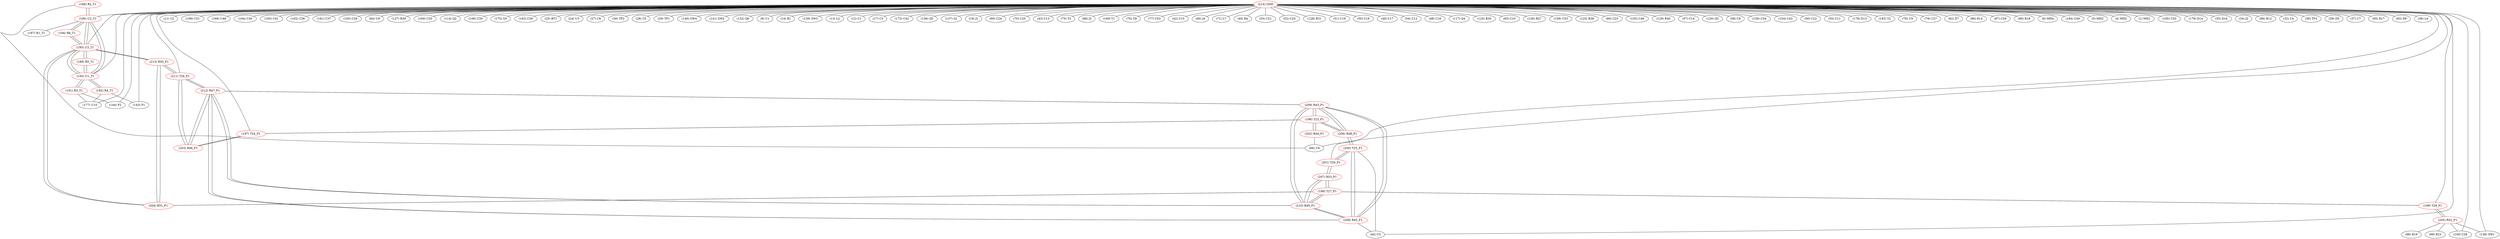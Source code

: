 graph {
	188 [label="(188) R2_T1" color=red]
	66 [label="(66) U6"]
	190 [label="(190) U2_T1"]
	189 [label="(189) R5_T1" color=red]
	195 [label="(195) U3_T1"]
	193 [label="(193) U1_T1"]
	190 [label="(190) U2_T1" color=red]
	195 [label="(195) U3_T1"]
	193 [label="(193) U1_T1"]
	188 [label="(188) R2_T1"]
	187 [label="(187) R1_T1"]
	194 [label="(194) R6_T1"]
	191 [label="(191) R3_T1" color=red]
	177 [label="(177) U10"]
	144 [label="(144) P2"]
	193 [label="(193) U1_T1"]
	192 [label="(192) R4_T1" color=red]
	177 [label="(177) U10"]
	143 [label="(143) P1"]
	193 [label="(193) U1_T1"]
	193 [label="(193) U1_T1" color=red]
	192 [label="(192) R4_T1"]
	190 [label="(190) U2_T1"]
	195 [label="(195) U3_T1"]
	189 [label="(189) R5_T1"]
	191 [label="(191) R3_T1"]
	194 [label="(194) R6_T1" color=red]
	195 [label="(195) U3_T1"]
	190 [label="(190) U2_T1"]
	195 [label="(195) U3_T1" color=red]
	194 [label="(194) R6_T1"]
	189 [label="(189) R5_T1"]
	190 [label="(190) U2_T1"]
	193 [label="(193) U1_T1"]
	204 [label="(204) R51_P1"]
	213 [label="(213) R50_P1"]
	196 [label="(196) T23_P1" color=red]
	206 [label="(206) R48_P1"]
	209 [label="(209) R43_P1"]
	197 [label="(197) T24_P1"]
	202 [label="(202) R44_P1"]
	197 [label="(197) T24_P1" color=red]
	203 [label="(203) R46_P1"]
	196 [label="(196) T23_P1"]
	198 [label="(198) T27_P1" color=red]
	204 [label="(204) R51_P1"]
	199 [label="(199) T28_P1"]
	207 [label="(207) R53_P1"]
	210 [label="(210) R49_P1"]
	199 [label="(199) T28_P1" color=red]
	205 [label="(205) R52_P1"]
	198 [label="(198) T27_P1"]
	200 [label="(200) T25_P1" color=red]
	201 [label="(201) T29_P1"]
	206 [label="(206) R48_P1"]
	208 [label="(208) R45_P1"]
	44 [label="(44) U5"]
	201 [label="(201) T29_P1" color=red]
	200 [label="(200) T25_P1"]
	207 [label="(207) R53_P1"]
	202 [label="(202) R44_P1" color=red]
	66 [label="(66) U6"]
	196 [label="(196) T23_P1"]
	203 [label="(203) R46_P1" color=red]
	211 [label="(211) T26_P1"]
	212 [label="(212) R47_P1"]
	197 [label="(197) T24_P1"]
	204 [label="(204) R51_P1" color=red]
	198 [label="(198) T27_P1"]
	213 [label="(213) R50_P1"]
	195 [label="(195) U3_T1"]
	205 [label="(205) R52_P1" color=red]
	100 [label="(100) C28"]
	138 [label="(138) SW1"]
	98 [label="(98) R19"]
	99 [label="(99) R23"]
	199 [label="(199) T28_P1"]
	206 [label="(206) R48_P1" color=red]
	200 [label="(200) T25_P1"]
	196 [label="(196) T23_P1"]
	209 [label="(209) R43_P1"]
	207 [label="(207) R53_P1" color=red]
	201 [label="(201) T29_P1"]
	198 [label="(198) T27_P1"]
	210 [label="(210) R49_P1"]
	208 [label="(208) R45_P1" color=red]
	212 [label="(212) R47_P1"]
	209 [label="(209) R43_P1"]
	210 [label="(210) R49_P1"]
	200 [label="(200) T25_P1"]
	44 [label="(44) U5"]
	209 [label="(209) R43_P1" color=red]
	206 [label="(206) R48_P1"]
	196 [label="(196) T23_P1"]
	212 [label="(212) R47_P1"]
	208 [label="(208) R45_P1"]
	210 [label="(210) R49_P1"]
	210 [label="(210) R49_P1" color=red]
	212 [label="(212) R47_P1"]
	208 [label="(208) R45_P1"]
	209 [label="(209) R43_P1"]
	198 [label="(198) T27_P1"]
	207 [label="(207) R53_P1"]
	211 [label="(211) T26_P1" color=red]
	213 [label="(213) R50_P1"]
	203 [label="(203) R46_P1"]
	212 [label="(212) R47_P1"]
	212 [label="(212) R47_P1" color=red]
	208 [label="(208) R45_P1"]
	209 [label="(209) R43_P1"]
	210 [label="(210) R49_P1"]
	211 [label="(211) T26_P1"]
	203 [label="(203) R46_P1"]
	213 [label="(213) R50_P1" color=red]
	211 [label="(211) T26_P1"]
	204 [label="(204) R51_P1"]
	195 [label="(195) U3_T1"]
	214 [label="(214) GND" color=red]
	11 [label="(11) C2"]
	109 [label="(109) C31"]
	166 [label="(166) C48"]
	164 [label="(164) C40"]
	165 [label="(165) C41"]
	162 [label="(162) C38"]
	161 [label="(161) C37"]
	103 [label="(103) C29"]
	64 [label="(64) U8"]
	127 [label="(127) R39"]
	160 [label="(160) C35"]
	114 [label="(114) Q2"]
	106 [label="(106) C30"]
	175 [label="(175) S5"]
	100 [label="(100) C28"]
	163 [label="(163) C39"]
	25 [label="(25) BT1"]
	24 [label="(24) U3"]
	27 [label="(27) C6"]
	177 [label="(177) U10"]
	30 [label="(30) TP2"]
	28 [label="(28) C5"]
	29 [label="(29) TP1"]
	144 [label="(144) P2"]
	140 [label="(140) SW4"]
	141 [label="(141) SW2"]
	132 [label="(132) Q6"]
	9 [label="(9) U1"]
	14 [label="(14) R1"]
	139 [label="(139) SW3"]
	138 [label="(138) SW1"]
	13 [label="(13) L2"]
	12 [label="(12) C1"]
	17 [label="(17) C3"]
	173 [label="(173) C42"]
	136 [label="(136) Q5"]
	137 [label="(137) Q1"]
	19 [label="(19) J1"]
	69 [label="(69) C24"]
	70 [label="(70) C25"]
	44 [label="(44) U5"]
	43 [label="(43) C13"]
	75 [label="(75) Y3"]
	68 [label="(68) J3"]
	169 [label="(169) Y1"]
	76 [label="(76) C8"]
	77 [label="(77) C53"]
	42 [label="(42) C15"]
	46 [label="(46) J4"]
	71 [label="(71) L7"]
	40 [label="(40) R4"]
	66 [label="(66) U6"]
	53 [label="(53) C21"]
	52 [label="(52) C20"]
	128 [label="(128) R31"]
	51 [label="(51) C19"]
	50 [label="(50) C18"]
	49 [label="(49) C17"]
	54 [label="(54) C12"]
	48 [label="(48) C16"]
	117 [label="(117) Q4"]
	124 [label="(124) R30"]
	65 [label="(65) C10"]
	126 [label="(126) R27"]
	158 [label="(158) C33"]
	125 [label="(125) R36"]
	60 [label="(60) C23"]
	155 [label="(155) C46"]
	129 [label="(129) R40"]
	57 [label="(57) C14"]
	120 [label="(120) Q3"]
	58 [label="(58) C9"]
	159 [label="(159) C34"]
	154 [label="(154) C43"]
	56 [label="(56) C22"]
	55 [label="(55) C11"]
	143 [label="(143) P1"]
	178 [label="(178) D13"]
	183 [label="(183) Y2"]
	78 [label="(78) U9"]
	79 [label="(79) C27"]
	82 [label="(82) D7"]
	86 [label="(86) R14"]
	87 [label="(87) C26"]
	90 [label="(90) R18"]
	6 [label="(6) MH4"]
	184 [label="(184) C49"]
	5 [label="(5) MH3"]
	4 [label="(4) MH2"]
	1 [label="(1) MH1"]
	185 [label="(185) C52"]
	179 [label="(179) D14"]
	35 [label="(35) D16"]
	34 [label="(34) J2"]
	96 [label="(96) R12"]
	32 [label="(32) C4"]
	38 [label="(38) TP3"]
	39 [label="(39) D5"]
	37 [label="(37) C7"]
	95 [label="(95) R17"]
	83 [label="(83) D9"]
	36 [label="(36) L4"]
	195 [label="(195) U3_T1"]
	193 [label="(193) U1_T1"]
	190 [label="(190) U2_T1"]
	211 [label="(211) T26_P1"]
	197 [label="(197) T24_P1"]
	201 [label="(201) T29_P1"]
	199 [label="(199) T28_P1"]
	188 -- 66
	188 -- 190
	189 -- 195
	189 -- 193
	190 -- 195
	190 -- 193
	190 -- 188
	190 -- 187
	190 -- 194
	191 -- 177
	191 -- 144
	191 -- 193
	192 -- 177
	192 -- 143
	192 -- 193
	193 -- 192
	193 -- 190
	193 -- 195
	193 -- 189
	193 -- 191
	194 -- 195
	194 -- 190
	195 -- 194
	195 -- 189
	195 -- 190
	195 -- 193
	195 -- 204
	195 -- 213
	196 -- 206
	196 -- 209
	196 -- 197
	196 -- 202
	197 -- 203
	197 -- 196
	198 -- 204
	198 -- 199
	198 -- 207
	198 -- 210
	199 -- 205
	199 -- 198
	200 -- 201
	200 -- 206
	200 -- 208
	200 -- 44
	201 -- 200
	201 -- 207
	202 -- 66
	202 -- 196
	203 -- 211
	203 -- 212
	203 -- 197
	204 -- 198
	204 -- 213
	204 -- 195
	205 -- 100
	205 -- 138
	205 -- 98
	205 -- 99
	205 -- 199
	206 -- 200
	206 -- 196
	206 -- 209
	207 -- 201
	207 -- 198
	207 -- 210
	208 -- 212
	208 -- 209
	208 -- 210
	208 -- 200
	208 -- 44
	209 -- 206
	209 -- 196
	209 -- 212
	209 -- 208
	209 -- 210
	210 -- 212
	210 -- 208
	210 -- 209
	210 -- 198
	210 -- 207
	211 -- 213
	211 -- 203
	211 -- 212
	212 -- 208
	212 -- 209
	212 -- 210
	212 -- 211
	212 -- 203
	213 -- 211
	213 -- 204
	213 -- 195
	214 -- 11
	214 -- 109
	214 -- 166
	214 -- 164
	214 -- 165
	214 -- 162
	214 -- 161
	214 -- 103
	214 -- 64
	214 -- 127
	214 -- 160
	214 -- 114
	214 -- 106
	214 -- 175
	214 -- 100
	214 -- 163
	214 -- 25
	214 -- 24
	214 -- 27
	214 -- 177
	214 -- 30
	214 -- 28
	214 -- 29
	214 -- 144
	214 -- 140
	214 -- 141
	214 -- 132
	214 -- 9
	214 -- 14
	214 -- 139
	214 -- 138
	214 -- 13
	214 -- 12
	214 -- 17
	214 -- 173
	214 -- 136
	214 -- 137
	214 -- 19
	214 -- 69
	214 -- 70
	214 -- 44
	214 -- 43
	214 -- 75
	214 -- 68
	214 -- 169
	214 -- 76
	214 -- 77
	214 -- 42
	214 -- 46
	214 -- 71
	214 -- 40
	214 -- 66
	214 -- 53
	214 -- 52
	214 -- 128
	214 -- 51
	214 -- 50
	214 -- 49
	214 -- 54
	214 -- 48
	214 -- 117
	214 -- 124
	214 -- 65
	214 -- 126
	214 -- 158
	214 -- 125
	214 -- 60
	214 -- 155
	214 -- 129
	214 -- 57
	214 -- 120
	214 -- 58
	214 -- 159
	214 -- 154
	214 -- 56
	214 -- 55
	214 -- 143
	214 -- 178
	214 -- 183
	214 -- 78
	214 -- 79
	214 -- 82
	214 -- 86
	214 -- 87
	214 -- 90
	214 -- 6
	214 -- 184
	214 -- 5
	214 -- 4
	214 -- 1
	214 -- 185
	214 -- 179
	214 -- 35
	214 -- 34
	214 -- 96
	214 -- 32
	214 -- 38
	214 -- 39
	214 -- 37
	214 -- 95
	214 -- 83
	214 -- 36
	214 -- 195
	214 -- 193
	214 -- 190
	214 -- 211
	214 -- 197
	214 -- 201
	214 -- 199
}